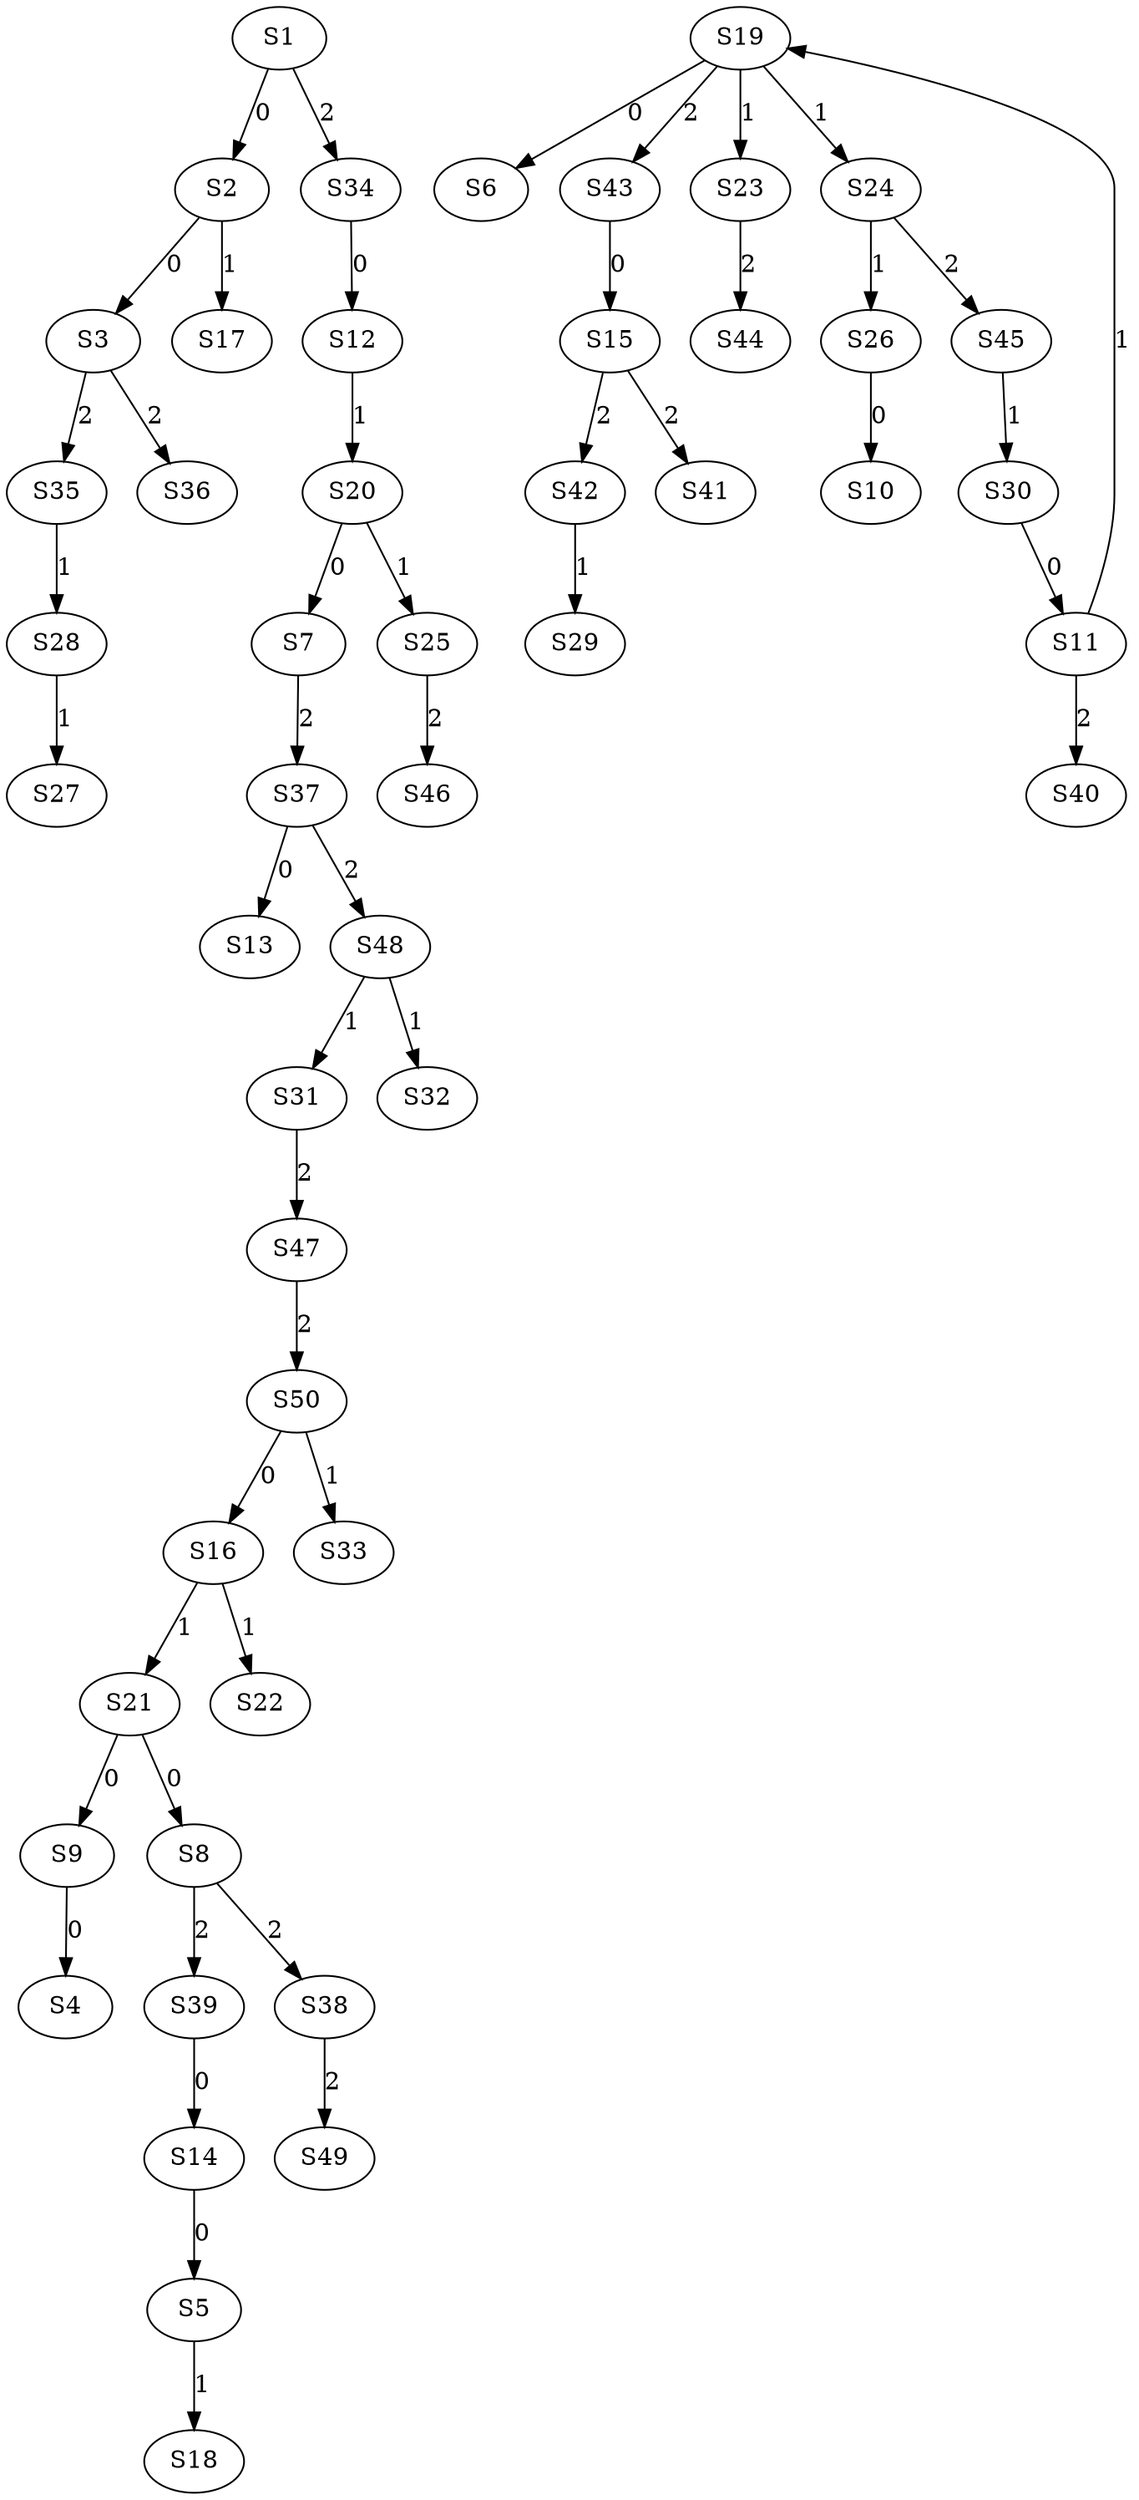 strict digraph {
	S1 -> S2 [ label = 0 ];
	S2 -> S3 [ label = 0 ];
	S9 -> S4 [ label = 0 ];
	S14 -> S5 [ label = 0 ];
	S19 -> S6 [ label = 0 ];
	S20 -> S7 [ label = 0 ];
	S21 -> S8 [ label = 0 ];
	S21 -> S9 [ label = 0 ];
	S26 -> S10 [ label = 0 ];
	S30 -> S11 [ label = 0 ];
	S34 -> S12 [ label = 0 ];
	S37 -> S13 [ label = 0 ];
	S39 -> S14 [ label = 0 ];
	S43 -> S15 [ label = 0 ];
	S50 -> S16 [ label = 0 ];
	S2 -> S17 [ label = 1 ];
	S5 -> S18 [ label = 1 ];
	S11 -> S19 [ label = 1 ];
	S12 -> S20 [ label = 1 ];
	S16 -> S21 [ label = 1 ];
	S16 -> S22 [ label = 1 ];
	S19 -> S23 [ label = 1 ];
	S19 -> S24 [ label = 1 ];
	S20 -> S25 [ label = 1 ];
	S24 -> S26 [ label = 1 ];
	S28 -> S27 [ label = 1 ];
	S35 -> S28 [ label = 1 ];
	S42 -> S29 [ label = 1 ];
	S45 -> S30 [ label = 1 ];
	S48 -> S31 [ label = 1 ];
	S48 -> S32 [ label = 1 ];
	S50 -> S33 [ label = 1 ];
	S1 -> S34 [ label = 2 ];
	S3 -> S35 [ label = 2 ];
	S3 -> S36 [ label = 2 ];
	S7 -> S37 [ label = 2 ];
	S8 -> S38 [ label = 2 ];
	S8 -> S39 [ label = 2 ];
	S11 -> S40 [ label = 2 ];
	S15 -> S41 [ label = 2 ];
	S15 -> S42 [ label = 2 ];
	S19 -> S43 [ label = 2 ];
	S23 -> S44 [ label = 2 ];
	S24 -> S45 [ label = 2 ];
	S25 -> S46 [ label = 2 ];
	S31 -> S47 [ label = 2 ];
	S37 -> S48 [ label = 2 ];
	S38 -> S49 [ label = 2 ];
	S47 -> S50 [ label = 2 ];
}